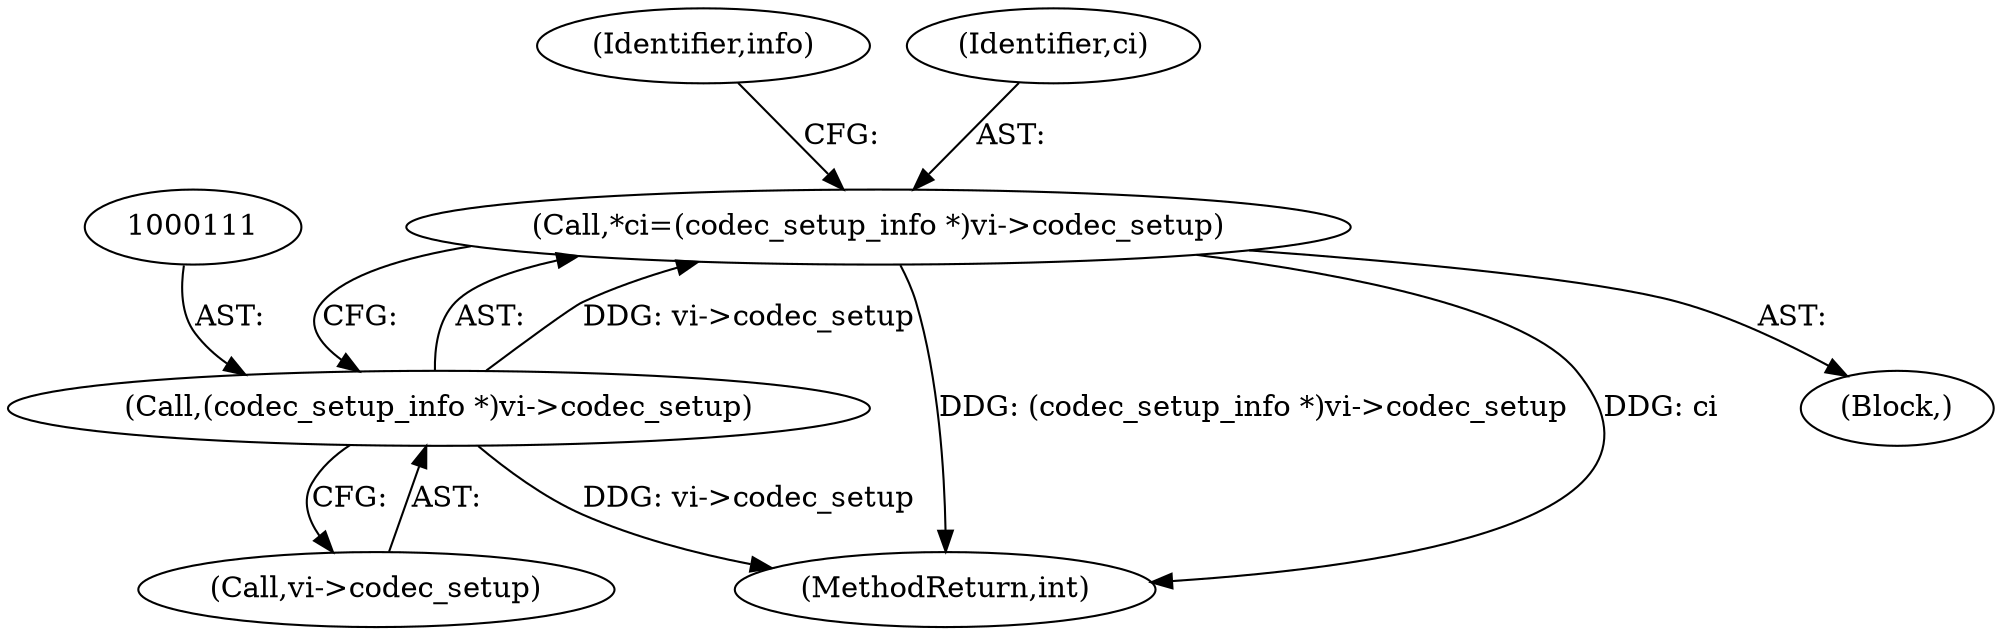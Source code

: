 digraph "0_Android_eeb4e45d5683f88488c083ecf142dc89bc3f0b47_9@pointer" {
"1000108" [label="(Call,*ci=(codec_setup_info *)vi->codec_setup)"];
"1000110" [label="(Call,(codec_setup_info *)vi->codec_setup)"];
"1000116" [label="(Identifier,info)"];
"1000109" [label="(Identifier,ci)"];
"1000356" [label="(MethodReturn,int)"];
"1000112" [label="(Call,vi->codec_setup)"];
"1000110" [label="(Call,(codec_setup_info *)vi->codec_setup)"];
"1000104" [label="(Block,)"];
"1000108" [label="(Call,*ci=(codec_setup_info *)vi->codec_setup)"];
"1000108" -> "1000104"  [label="AST: "];
"1000108" -> "1000110"  [label="CFG: "];
"1000109" -> "1000108"  [label="AST: "];
"1000110" -> "1000108"  [label="AST: "];
"1000116" -> "1000108"  [label="CFG: "];
"1000108" -> "1000356"  [label="DDG: (codec_setup_info *)vi->codec_setup"];
"1000108" -> "1000356"  [label="DDG: ci"];
"1000110" -> "1000108"  [label="DDG: vi->codec_setup"];
"1000110" -> "1000112"  [label="CFG: "];
"1000111" -> "1000110"  [label="AST: "];
"1000112" -> "1000110"  [label="AST: "];
"1000110" -> "1000356"  [label="DDG: vi->codec_setup"];
}
